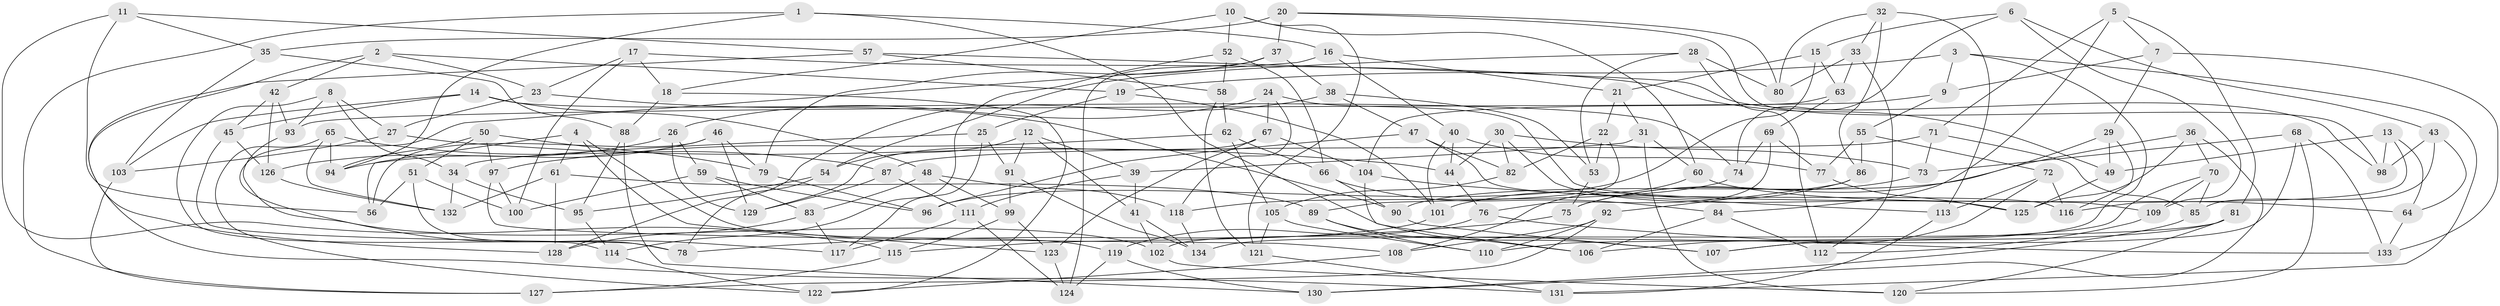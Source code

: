 // Generated by graph-tools (version 1.1) at 2025/03/03/09/25 03:03:03]
// undirected, 134 vertices, 268 edges
graph export_dot {
graph [start="1"]
  node [color=gray90,style=filled];
  1;
  2;
  3;
  4;
  5;
  6;
  7;
  8;
  9;
  10;
  11;
  12;
  13;
  14;
  15;
  16;
  17;
  18;
  19;
  20;
  21;
  22;
  23;
  24;
  25;
  26;
  27;
  28;
  29;
  30;
  31;
  32;
  33;
  34;
  35;
  36;
  37;
  38;
  39;
  40;
  41;
  42;
  43;
  44;
  45;
  46;
  47;
  48;
  49;
  50;
  51;
  52;
  53;
  54;
  55;
  56;
  57;
  58;
  59;
  60;
  61;
  62;
  63;
  64;
  65;
  66;
  67;
  68;
  69;
  70;
  71;
  72;
  73;
  74;
  75;
  76;
  77;
  78;
  79;
  80;
  81;
  82;
  83;
  84;
  85;
  86;
  87;
  88;
  89;
  90;
  91;
  92;
  93;
  94;
  95;
  96;
  97;
  98;
  99;
  100;
  101;
  102;
  103;
  104;
  105;
  106;
  107;
  108;
  109;
  110;
  111;
  112;
  113;
  114;
  115;
  116;
  117;
  118;
  119;
  120;
  121;
  122;
  123;
  124;
  125;
  126;
  127;
  128;
  129;
  130;
  131;
  132;
  133;
  134;
  1 -- 107;
  1 -- 127;
  1 -- 16;
  1 -- 94;
  2 -- 23;
  2 -- 19;
  2 -- 128;
  2 -- 42;
  3 -- 102;
  3 -- 19;
  3 -- 131;
  3 -- 9;
  4 -- 119;
  4 -- 56;
  4 -- 123;
  4 -- 61;
  5 -- 84;
  5 -- 81;
  5 -- 7;
  5 -- 71;
  6 -- 109;
  6 -- 74;
  6 -- 15;
  6 -- 43;
  7 -- 9;
  7 -- 29;
  7 -- 133;
  8 -- 93;
  8 -- 114;
  8 -- 34;
  8 -- 27;
  9 -- 93;
  9 -- 55;
  10 -- 60;
  10 -- 52;
  10 -- 18;
  10 -- 121;
  11 -- 56;
  11 -- 57;
  11 -- 115;
  11 -- 35;
  12 -- 91;
  12 -- 41;
  12 -- 39;
  12 -- 54;
  13 -- 116;
  13 -- 49;
  13 -- 98;
  13 -- 64;
  14 -- 74;
  14 -- 103;
  14 -- 45;
  14 -- 48;
  15 -- 63;
  15 -- 96;
  15 -- 21;
  16 -- 117;
  16 -- 40;
  16 -- 21;
  17 -- 23;
  17 -- 100;
  17 -- 18;
  17 -- 49;
  18 -- 88;
  18 -- 122;
  19 -- 101;
  19 -- 25;
  20 -- 35;
  20 -- 80;
  20 -- 37;
  20 -- 98;
  21 -- 22;
  21 -- 31;
  22 -- 89;
  22 -- 53;
  22 -- 82;
  23 -- 90;
  23 -- 27;
  24 -- 109;
  24 -- 26;
  24 -- 67;
  24 -- 118;
  25 -- 91;
  25 -- 117;
  25 -- 34;
  26 -- 59;
  26 -- 126;
  26 -- 129;
  27 -- 44;
  27 -- 103;
  28 -- 54;
  28 -- 53;
  28 -- 112;
  28 -- 80;
  29 -- 75;
  29 -- 49;
  29 -- 116;
  30 -- 44;
  30 -- 73;
  30 -- 125;
  30 -- 82;
  31 -- 39;
  31 -- 60;
  31 -- 120;
  32 -- 33;
  32 -- 80;
  32 -- 113;
  32 -- 86;
  33 -- 80;
  33 -- 112;
  33 -- 63;
  34 -- 132;
  34 -- 95;
  35 -- 103;
  35 -- 88;
  36 -- 70;
  36 -- 130;
  36 -- 125;
  36 -- 90;
  37 -- 79;
  37 -- 124;
  37 -- 38;
  38 -- 53;
  38 -- 47;
  38 -- 128;
  39 -- 41;
  39 -- 111;
  40 -- 77;
  40 -- 101;
  40 -- 44;
  41 -- 134;
  41 -- 102;
  42 -- 126;
  42 -- 93;
  42 -- 45;
  43 -- 85;
  43 -- 98;
  43 -- 64;
  44 -- 76;
  45 -- 78;
  45 -- 126;
  46 -- 129;
  46 -- 79;
  46 -- 56;
  46 -- 94;
  47 -- 96;
  47 -- 116;
  47 -- 82;
  48 -- 83;
  48 -- 99;
  48 -- 118;
  49 -- 125;
  50 -- 51;
  50 -- 97;
  50 -- 94;
  50 -- 79;
  51 -- 78;
  51 -- 56;
  51 -- 100;
  52 -- 58;
  52 -- 66;
  52 -- 114;
  53 -- 75;
  54 -- 78;
  54 -- 95;
  55 -- 72;
  55 -- 77;
  55 -- 86;
  57 -- 58;
  57 -- 98;
  57 -- 131;
  58 -- 62;
  58 -- 121;
  59 -- 96;
  59 -- 83;
  59 -- 100;
  60 -- 64;
  60 -- 108;
  61 -- 132;
  61 -- 128;
  61 -- 89;
  62 -- 97;
  62 -- 66;
  62 -- 105;
  63 -- 104;
  63 -- 69;
  64 -- 133;
  65 -- 132;
  65 -- 94;
  65 -- 122;
  65 -- 87;
  66 -- 90;
  66 -- 84;
  67 -- 129;
  67 -- 123;
  67 -- 104;
  68 -- 107;
  68 -- 120;
  68 -- 73;
  68 -- 133;
  69 -- 77;
  69 -- 74;
  69 -- 76;
  70 -- 110;
  70 -- 109;
  70 -- 85;
  71 -- 87;
  71 -- 85;
  71 -- 73;
  72 -- 106;
  72 -- 116;
  72 -- 113;
  73 -- 75;
  74 -- 118;
  75 -- 78;
  76 -- 133;
  76 -- 119;
  77 -- 125;
  79 -- 96;
  81 -- 134;
  81 -- 107;
  81 -- 120;
  82 -- 105;
  83 -- 128;
  83 -- 117;
  84 -- 106;
  84 -- 112;
  85 -- 130;
  86 -- 101;
  86 -- 92;
  87 -- 111;
  87 -- 129;
  88 -- 130;
  88 -- 95;
  89 -- 106;
  89 -- 110;
  90 -- 107;
  91 -- 134;
  91 -- 99;
  92 -- 110;
  92 -- 127;
  92 -- 108;
  93 -- 102;
  95 -- 114;
  97 -- 108;
  97 -- 100;
  99 -- 115;
  99 -- 123;
  101 -- 115;
  102 -- 120;
  103 -- 127;
  104 -- 113;
  104 -- 106;
  105 -- 110;
  105 -- 121;
  108 -- 122;
  109 -- 112;
  111 -- 124;
  111 -- 117;
  113 -- 131;
  114 -- 122;
  115 -- 127;
  118 -- 134;
  119 -- 124;
  119 -- 130;
  121 -- 131;
  123 -- 124;
  126 -- 132;
}
